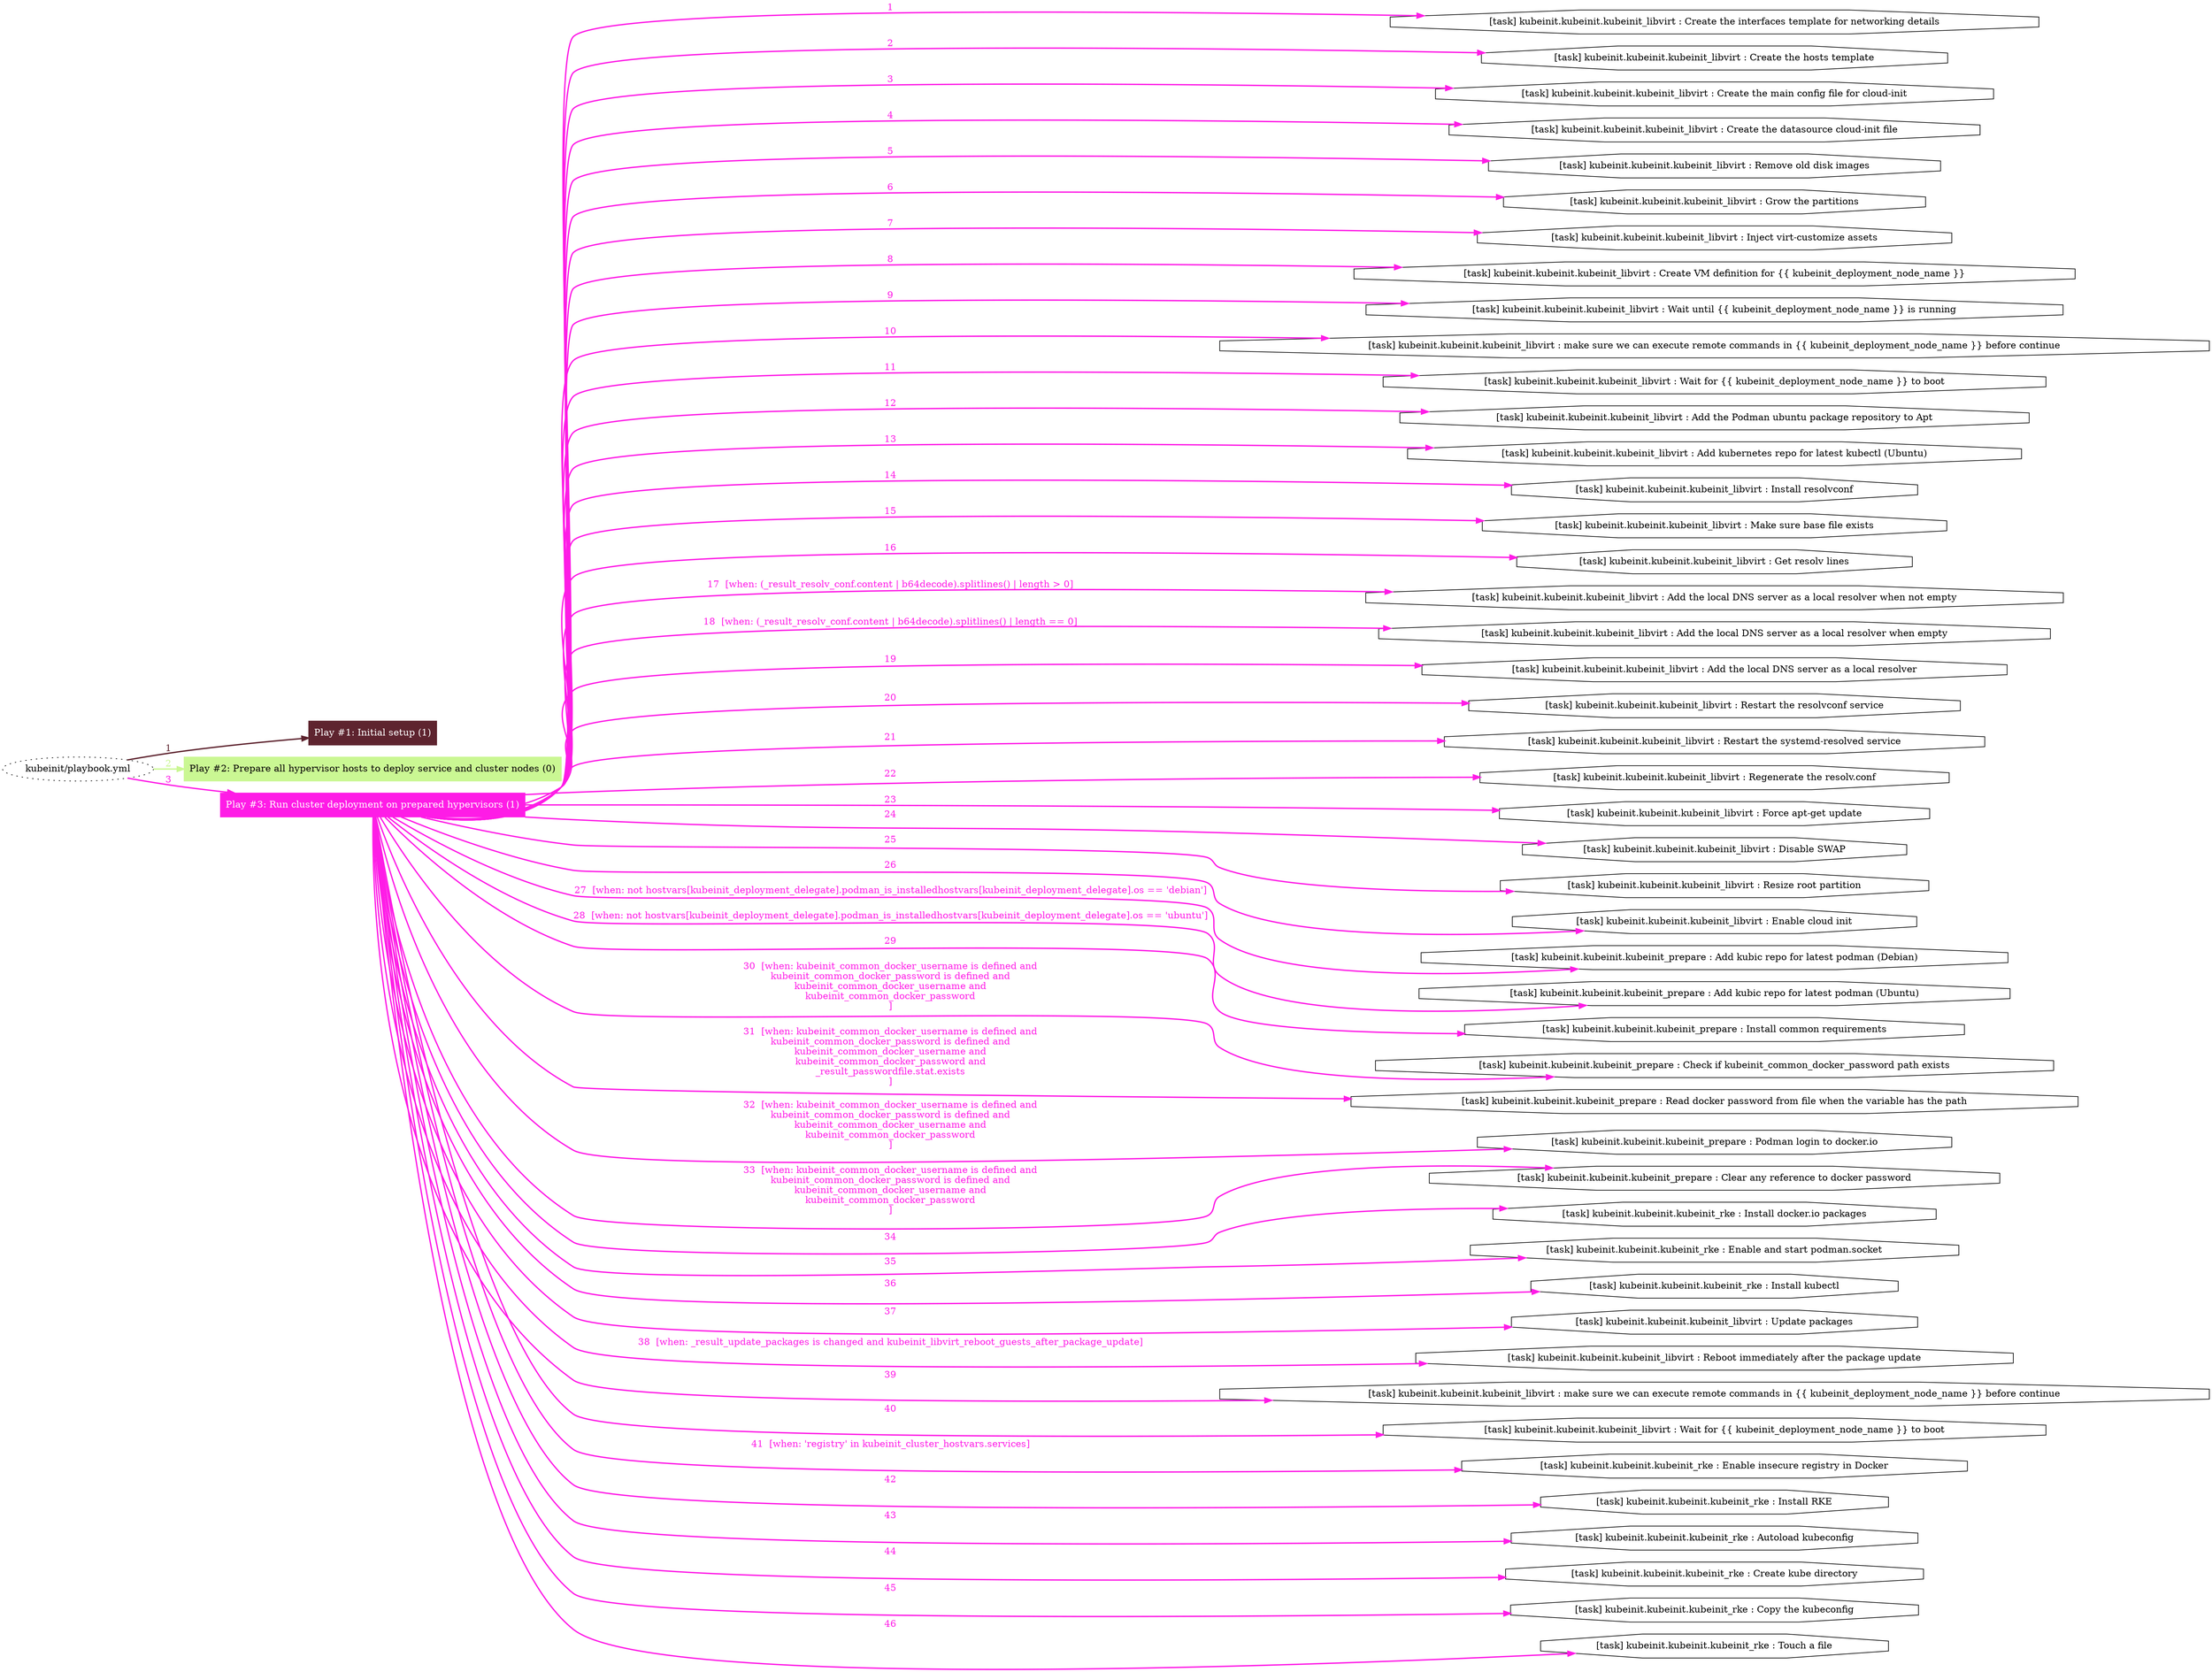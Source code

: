 digraph "kubeinit/playbook.yml "{
	graph [concentrate=true ordering=in rankdir=LR ratio=fill]
	edge [esep=5 sep=10]
	"kubeinit/playbook.yml" [id=root_node style=dotted]
	subgraph "Play #1: Initial setup (1) "{
		"Play #1: Initial setup (1)" [color="#5e242f" fontcolor="#ffffff" id="play_1eca3265-6c8c-43d9-80d0-51a6135ee602" shape=box style=filled tooltip=localhost]
		"kubeinit/playbook.yml" -> "Play #1: Initial setup (1)" [label=1 color="#5e242f" fontcolor="#5e242f" id="edge_32a386ba-8283-4850-a1ab-e1d79aa4c95d" style=bold]
	}
	subgraph "Play #2: Prepare all hypervisor hosts to deploy service and cluster nodes (0) "{
		"Play #2: Prepare all hypervisor hosts to deploy service and cluster nodes (0)" [color="#caf793" fontcolor="#000000" id="play_b42f9c43-c8a6-45bb-abda-b79a94d72e43" shape=box style=filled tooltip=""]
		"kubeinit/playbook.yml" -> "Play #2: Prepare all hypervisor hosts to deploy service and cluster nodes (0)" [label=2 color="#caf793" fontcolor="#caf793" id="edge_98f86592-1b95-43f4-85e7-cd2e4faa13c6" style=bold]
	}
	subgraph "Play #3: Run cluster deployment on prepared hypervisors (1) "{
		"Play #3: Run cluster deployment on prepared hypervisors (1)" [color="#fe1ce6" fontcolor="#ffffff" id="play_abb7db3a-0cdc-4173-bafd-6daaa2c8c834" shape=box style=filled tooltip=localhost]
		"kubeinit/playbook.yml" -> "Play #3: Run cluster deployment on prepared hypervisors (1)" [label=3 color="#fe1ce6" fontcolor="#fe1ce6" id="edge_c4ea33e6-2c8d-49f0-bd3c-e3b6c55946d0" style=bold]
		"task_456c95c4-d401-419c-aa90-a34037b6478c" [label="[task] kubeinit.kubeinit.kubeinit_libvirt : Create the interfaces template for networking details" id="task_456c95c4-d401-419c-aa90-a34037b6478c" shape=octagon tooltip="[task] kubeinit.kubeinit.kubeinit_libvirt : Create the interfaces template for networking details"]
		"Play #3: Run cluster deployment on prepared hypervisors (1)" -> "task_456c95c4-d401-419c-aa90-a34037b6478c" [label=1 color="#fe1ce6" fontcolor="#fe1ce6" id="edge_4cff1f1b-6301-4fdd-98f2-d2b8f62dbc91" style=bold]
		"task_97b70bd5-ef66-439a-b150-60b94198cba4" [label="[task] kubeinit.kubeinit.kubeinit_libvirt : Create the hosts template" id="task_97b70bd5-ef66-439a-b150-60b94198cba4" shape=octagon tooltip="[task] kubeinit.kubeinit.kubeinit_libvirt : Create the hosts template"]
		"Play #3: Run cluster deployment on prepared hypervisors (1)" -> "task_97b70bd5-ef66-439a-b150-60b94198cba4" [label=2 color="#fe1ce6" fontcolor="#fe1ce6" id="edge_3ba4aad9-88bb-4bb7-8e7a-22c1bfe92474" style=bold]
		"task_d451df9d-69da-4496-bd19-6f47265489b9" [label="[task] kubeinit.kubeinit.kubeinit_libvirt : Create the main config file for cloud-init" id="task_d451df9d-69da-4496-bd19-6f47265489b9" shape=octagon tooltip="[task] kubeinit.kubeinit.kubeinit_libvirt : Create the main config file for cloud-init"]
		"Play #3: Run cluster deployment on prepared hypervisors (1)" -> "task_d451df9d-69da-4496-bd19-6f47265489b9" [label=3 color="#fe1ce6" fontcolor="#fe1ce6" id="edge_a2d83fb3-26c7-4fde-996e-267a0f95802b" style=bold]
		"task_a45a439c-dba6-43ae-9e82-3eff7c599459" [label="[task] kubeinit.kubeinit.kubeinit_libvirt : Create the datasource cloud-init file" id="task_a45a439c-dba6-43ae-9e82-3eff7c599459" shape=octagon tooltip="[task] kubeinit.kubeinit.kubeinit_libvirt : Create the datasource cloud-init file"]
		"Play #3: Run cluster deployment on prepared hypervisors (1)" -> "task_a45a439c-dba6-43ae-9e82-3eff7c599459" [label=4 color="#fe1ce6" fontcolor="#fe1ce6" id="edge_46011c3b-27e0-4415-be80-146e79339c64" style=bold]
		"task_936c8ba7-7409-4c9d-97f1-384e29715d06" [label="[task] kubeinit.kubeinit.kubeinit_libvirt : Remove old disk images" id="task_936c8ba7-7409-4c9d-97f1-384e29715d06" shape=octagon tooltip="[task] kubeinit.kubeinit.kubeinit_libvirt : Remove old disk images"]
		"Play #3: Run cluster deployment on prepared hypervisors (1)" -> "task_936c8ba7-7409-4c9d-97f1-384e29715d06" [label=5 color="#fe1ce6" fontcolor="#fe1ce6" id="edge_fe3c5c56-16a3-4d75-a452-dbd8bf0c48f0" style=bold]
		"task_5b6ad855-9e34-4442-b555-e35c67a50734" [label="[task] kubeinit.kubeinit.kubeinit_libvirt : Grow the partitions" id="task_5b6ad855-9e34-4442-b555-e35c67a50734" shape=octagon tooltip="[task] kubeinit.kubeinit.kubeinit_libvirt : Grow the partitions"]
		"Play #3: Run cluster deployment on prepared hypervisors (1)" -> "task_5b6ad855-9e34-4442-b555-e35c67a50734" [label=6 color="#fe1ce6" fontcolor="#fe1ce6" id="edge_ae780798-62a8-4349-a82e-cec97cdc925c" style=bold]
		"task_e3d23569-e307-4f26-b03a-a086ae7ef1b7" [label="[task] kubeinit.kubeinit.kubeinit_libvirt : Inject virt-customize assets" id="task_e3d23569-e307-4f26-b03a-a086ae7ef1b7" shape=octagon tooltip="[task] kubeinit.kubeinit.kubeinit_libvirt : Inject virt-customize assets"]
		"Play #3: Run cluster deployment on prepared hypervisors (1)" -> "task_e3d23569-e307-4f26-b03a-a086ae7ef1b7" [label=7 color="#fe1ce6" fontcolor="#fe1ce6" id="edge_5296f2d4-ce63-4c1d-b1cf-bae9e0b54dab" style=bold]
		"task_5b255631-f2dd-4251-8a31-4ab4891fd5ea" [label="[task] kubeinit.kubeinit.kubeinit_libvirt : Create VM definition for {{ kubeinit_deployment_node_name }}" id="task_5b255631-f2dd-4251-8a31-4ab4891fd5ea" shape=octagon tooltip="[task] kubeinit.kubeinit.kubeinit_libvirt : Create VM definition for {{ kubeinit_deployment_node_name }}"]
		"Play #3: Run cluster deployment on prepared hypervisors (1)" -> "task_5b255631-f2dd-4251-8a31-4ab4891fd5ea" [label=8 color="#fe1ce6" fontcolor="#fe1ce6" id="edge_a0401913-67ce-439c-a21a-0848ef1a492b" style=bold]
		"task_1dde06f7-1625-4f9f-a1a3-8e74f899adfb" [label="[task] kubeinit.kubeinit.kubeinit_libvirt : Wait until {{ kubeinit_deployment_node_name }} is running" id="task_1dde06f7-1625-4f9f-a1a3-8e74f899adfb" shape=octagon tooltip="[task] kubeinit.kubeinit.kubeinit_libvirt : Wait until {{ kubeinit_deployment_node_name }} is running"]
		"Play #3: Run cluster deployment on prepared hypervisors (1)" -> "task_1dde06f7-1625-4f9f-a1a3-8e74f899adfb" [label=9 color="#fe1ce6" fontcolor="#fe1ce6" id="edge_c4b9bfba-fea3-4f1b-849a-328caf9744fa" style=bold]
		"task_d9cafb74-4a36-4621-a621-5392ab6246e4" [label="[task] kubeinit.kubeinit.kubeinit_libvirt : make sure we can execute remote commands in {{ kubeinit_deployment_node_name }} before continue" id="task_d9cafb74-4a36-4621-a621-5392ab6246e4" shape=octagon tooltip="[task] kubeinit.kubeinit.kubeinit_libvirt : make sure we can execute remote commands in {{ kubeinit_deployment_node_name }} before continue"]
		"Play #3: Run cluster deployment on prepared hypervisors (1)" -> "task_d9cafb74-4a36-4621-a621-5392ab6246e4" [label=10 color="#fe1ce6" fontcolor="#fe1ce6" id="edge_b04f3a75-30f3-4a6d-a1d2-65613f700567" style=bold]
		"task_4d8e87f6-5aca-4b34-b895-218747490e9f" [label="[task] kubeinit.kubeinit.kubeinit_libvirt : Wait for {{ kubeinit_deployment_node_name }} to boot" id="task_4d8e87f6-5aca-4b34-b895-218747490e9f" shape=octagon tooltip="[task] kubeinit.kubeinit.kubeinit_libvirt : Wait for {{ kubeinit_deployment_node_name }} to boot"]
		"Play #3: Run cluster deployment on prepared hypervisors (1)" -> "task_4d8e87f6-5aca-4b34-b895-218747490e9f" [label=11 color="#fe1ce6" fontcolor="#fe1ce6" id="edge_cafb02b1-3daf-4694-b7ff-cdb35c341920" style=bold]
		"task_1b05adb1-003f-40f4-85a6-91327b353448" [label="[task] kubeinit.kubeinit.kubeinit_libvirt : Add the Podman ubuntu package repository to Apt" id="task_1b05adb1-003f-40f4-85a6-91327b353448" shape=octagon tooltip="[task] kubeinit.kubeinit.kubeinit_libvirt : Add the Podman ubuntu package repository to Apt"]
		"Play #3: Run cluster deployment on prepared hypervisors (1)" -> "task_1b05adb1-003f-40f4-85a6-91327b353448" [label=12 color="#fe1ce6" fontcolor="#fe1ce6" id="edge_8d712b79-91ce-4da0-9d9f-2cba07488862" style=bold]
		"task_114730c2-31d5-42ca-9eca-ed23f3307689" [label="[task] kubeinit.kubeinit.kubeinit_libvirt : Add kubernetes repo for latest kubectl (Ubuntu)" id="task_114730c2-31d5-42ca-9eca-ed23f3307689" shape=octagon tooltip="[task] kubeinit.kubeinit.kubeinit_libvirt : Add kubernetes repo for latest kubectl (Ubuntu)"]
		"Play #3: Run cluster deployment on prepared hypervisors (1)" -> "task_114730c2-31d5-42ca-9eca-ed23f3307689" [label=13 color="#fe1ce6" fontcolor="#fe1ce6" id="edge_0d0b1bdb-3c0d-4b19-a8ef-280f2b443ef1" style=bold]
		"task_718c96e9-a762-4dbe-a7d2-72e680714daf" [label="[task] kubeinit.kubeinit.kubeinit_libvirt : Install resolvconf" id="task_718c96e9-a762-4dbe-a7d2-72e680714daf" shape=octagon tooltip="[task] kubeinit.kubeinit.kubeinit_libvirt : Install resolvconf"]
		"Play #3: Run cluster deployment on prepared hypervisors (1)" -> "task_718c96e9-a762-4dbe-a7d2-72e680714daf" [label=14 color="#fe1ce6" fontcolor="#fe1ce6" id="edge_5bad1c7d-d4aa-4b70-9f06-01e6a3f928eb" style=bold]
		"task_c3264e9e-3dfe-4340-b8e5-72615ac599d2" [label="[task] kubeinit.kubeinit.kubeinit_libvirt : Make sure base file exists" id="task_c3264e9e-3dfe-4340-b8e5-72615ac599d2" shape=octagon tooltip="[task] kubeinit.kubeinit.kubeinit_libvirt : Make sure base file exists"]
		"Play #3: Run cluster deployment on prepared hypervisors (1)" -> "task_c3264e9e-3dfe-4340-b8e5-72615ac599d2" [label=15 color="#fe1ce6" fontcolor="#fe1ce6" id="edge_c1286054-1be2-4e70-a0db-d5030b95cec8" style=bold]
		"task_31a8f648-c5b0-46b5-8c0b-2a629efaa883" [label="[task] kubeinit.kubeinit.kubeinit_libvirt : Get resolv lines" id="task_31a8f648-c5b0-46b5-8c0b-2a629efaa883" shape=octagon tooltip="[task] kubeinit.kubeinit.kubeinit_libvirt : Get resolv lines"]
		"Play #3: Run cluster deployment on prepared hypervisors (1)" -> "task_31a8f648-c5b0-46b5-8c0b-2a629efaa883" [label=16 color="#fe1ce6" fontcolor="#fe1ce6" id="edge_3b510239-4a8a-46be-97fa-c7c9d205a651" style=bold]
		"task_f0743efc-7636-4a2b-9eb4-9dba343e4745" [label="[task] kubeinit.kubeinit.kubeinit_libvirt : Add the local DNS server as a local resolver when not empty" id="task_f0743efc-7636-4a2b-9eb4-9dba343e4745" shape=octagon tooltip="[task] kubeinit.kubeinit.kubeinit_libvirt : Add the local DNS server as a local resolver when not empty"]
		"Play #3: Run cluster deployment on prepared hypervisors (1)" -> "task_f0743efc-7636-4a2b-9eb4-9dba343e4745" [label="17  [when: (_result_resolv_conf.content | b64decode).splitlines() | length > 0]" color="#fe1ce6" fontcolor="#fe1ce6" id="edge_d1828d81-5b92-4a3c-98f8-28751767b2f1" style=bold]
		"task_6c2e2ad9-b63a-4299-a3ec-e6b9decf8bda" [label="[task] kubeinit.kubeinit.kubeinit_libvirt : Add the local DNS server as a local resolver when empty" id="task_6c2e2ad9-b63a-4299-a3ec-e6b9decf8bda" shape=octagon tooltip="[task] kubeinit.kubeinit.kubeinit_libvirt : Add the local DNS server as a local resolver when empty"]
		"Play #3: Run cluster deployment on prepared hypervisors (1)" -> "task_6c2e2ad9-b63a-4299-a3ec-e6b9decf8bda" [label="18  [when: (_result_resolv_conf.content | b64decode).splitlines() | length == 0]" color="#fe1ce6" fontcolor="#fe1ce6" id="edge_9f590916-a50e-40ce-af1c-ffc184c72d0d" style=bold]
		"task_4bbca1e5-f591-489a-af07-f7bc9ffe9393" [label="[task] kubeinit.kubeinit.kubeinit_libvirt : Add the local DNS server as a local resolver" id="task_4bbca1e5-f591-489a-af07-f7bc9ffe9393" shape=octagon tooltip="[task] kubeinit.kubeinit.kubeinit_libvirt : Add the local DNS server as a local resolver"]
		"Play #3: Run cluster deployment on prepared hypervisors (1)" -> "task_4bbca1e5-f591-489a-af07-f7bc9ffe9393" [label=19 color="#fe1ce6" fontcolor="#fe1ce6" id="edge_321fe24e-57e7-4951-b436-cb93403a612a" style=bold]
		"task_dfe416d9-bb31-48b5-8ed4-2b13b5b27196" [label="[task] kubeinit.kubeinit.kubeinit_libvirt : Restart the resolvconf service" id="task_dfe416d9-bb31-48b5-8ed4-2b13b5b27196" shape=octagon tooltip="[task] kubeinit.kubeinit.kubeinit_libvirt : Restart the resolvconf service"]
		"Play #3: Run cluster deployment on prepared hypervisors (1)" -> "task_dfe416d9-bb31-48b5-8ed4-2b13b5b27196" [label=20 color="#fe1ce6" fontcolor="#fe1ce6" id="edge_3fe83d10-d014-4482-947d-1ba610617a6f" style=bold]
		"task_46b08377-a9a2-454d-bfed-c4bca693c6e7" [label="[task] kubeinit.kubeinit.kubeinit_libvirt : Restart the systemd-resolved service" id="task_46b08377-a9a2-454d-bfed-c4bca693c6e7" shape=octagon tooltip="[task] kubeinit.kubeinit.kubeinit_libvirt : Restart the systemd-resolved service"]
		"Play #3: Run cluster deployment on prepared hypervisors (1)" -> "task_46b08377-a9a2-454d-bfed-c4bca693c6e7" [label=21 color="#fe1ce6" fontcolor="#fe1ce6" id="edge_cc1ad287-d486-4784-80ec-0da7a02b80da" style=bold]
		"task_26bb037b-545e-4606-8c41-29d15840e902" [label="[task] kubeinit.kubeinit.kubeinit_libvirt : Regenerate the resolv.conf" id="task_26bb037b-545e-4606-8c41-29d15840e902" shape=octagon tooltip="[task] kubeinit.kubeinit.kubeinit_libvirt : Regenerate the resolv.conf"]
		"Play #3: Run cluster deployment on prepared hypervisors (1)" -> "task_26bb037b-545e-4606-8c41-29d15840e902" [label=22 color="#fe1ce6" fontcolor="#fe1ce6" id="edge_40cb2803-c59e-4fdf-97e2-b3e0a7fd2473" style=bold]
		"task_311214a3-5961-4219-bfb7-b4708da18d23" [label="[task] kubeinit.kubeinit.kubeinit_libvirt : Force apt-get update" id="task_311214a3-5961-4219-bfb7-b4708da18d23" shape=octagon tooltip="[task] kubeinit.kubeinit.kubeinit_libvirt : Force apt-get update"]
		"Play #3: Run cluster deployment on prepared hypervisors (1)" -> "task_311214a3-5961-4219-bfb7-b4708da18d23" [label=23 color="#fe1ce6" fontcolor="#fe1ce6" id="edge_89785265-6e9e-45c2-abee-ee56948293bd" style=bold]
		"task_e7618f5a-6133-46ec-b567-62f1e68fc32d" [label="[task] kubeinit.kubeinit.kubeinit_libvirt : Disable SWAP" id="task_e7618f5a-6133-46ec-b567-62f1e68fc32d" shape=octagon tooltip="[task] kubeinit.kubeinit.kubeinit_libvirt : Disable SWAP"]
		"Play #3: Run cluster deployment on prepared hypervisors (1)" -> "task_e7618f5a-6133-46ec-b567-62f1e68fc32d" [label=24 color="#fe1ce6" fontcolor="#fe1ce6" id="edge_864fc7d9-9bb9-474d-a14d-439e7a43c270" style=bold]
		"task_948de0d3-155d-4609-a87b-2b43d3d9d242" [label="[task] kubeinit.kubeinit.kubeinit_libvirt : Resize root partition" id="task_948de0d3-155d-4609-a87b-2b43d3d9d242" shape=octagon tooltip="[task] kubeinit.kubeinit.kubeinit_libvirt : Resize root partition"]
		"Play #3: Run cluster deployment on prepared hypervisors (1)" -> "task_948de0d3-155d-4609-a87b-2b43d3d9d242" [label=25 color="#fe1ce6" fontcolor="#fe1ce6" id="edge_c7ca965d-3add-411a-92e5-216ee4df6d1d" style=bold]
		"task_ba088937-57d7-4da8-88c8-da3f1093c4f4" [label="[task] kubeinit.kubeinit.kubeinit_libvirt : Enable cloud init" id="task_ba088937-57d7-4da8-88c8-da3f1093c4f4" shape=octagon tooltip="[task] kubeinit.kubeinit.kubeinit_libvirt : Enable cloud init"]
		"Play #3: Run cluster deployment on prepared hypervisors (1)" -> "task_ba088937-57d7-4da8-88c8-da3f1093c4f4" [label=26 color="#fe1ce6" fontcolor="#fe1ce6" id="edge_20676ba4-db73-4f9b-a306-716e5993036f" style=bold]
		"task_a717f0f8-462e-443c-8e46-d31881822907" [label="[task] kubeinit.kubeinit.kubeinit_prepare : Add kubic repo for latest podman (Debian)" id="task_a717f0f8-462e-443c-8e46-d31881822907" shape=octagon tooltip="[task] kubeinit.kubeinit.kubeinit_prepare : Add kubic repo for latest podman (Debian)"]
		"Play #3: Run cluster deployment on prepared hypervisors (1)" -> "task_a717f0f8-462e-443c-8e46-d31881822907" [label="27  [when: not hostvars[kubeinit_deployment_delegate].podman_is_installedhostvars[kubeinit_deployment_delegate].os == 'debian']" color="#fe1ce6" fontcolor="#fe1ce6" id="edge_0e32302e-7214-4f60-96d0-8b6990c49dea" style=bold]
		"task_ab737fbb-d926-4d86-a0ed-a23c62c79c7a" [label="[task] kubeinit.kubeinit.kubeinit_prepare : Add kubic repo for latest podman (Ubuntu)" id="task_ab737fbb-d926-4d86-a0ed-a23c62c79c7a" shape=octagon tooltip="[task] kubeinit.kubeinit.kubeinit_prepare : Add kubic repo for latest podman (Ubuntu)"]
		"Play #3: Run cluster deployment on prepared hypervisors (1)" -> "task_ab737fbb-d926-4d86-a0ed-a23c62c79c7a" [label="28  [when: not hostvars[kubeinit_deployment_delegate].podman_is_installedhostvars[kubeinit_deployment_delegate].os == 'ubuntu']" color="#fe1ce6" fontcolor="#fe1ce6" id="edge_747f7919-67bb-44e7-aece-1daf5695c3f3" style=bold]
		"task_c0a229dd-8896-4fbf-b8a4-998ad699c4c4" [label="[task] kubeinit.kubeinit.kubeinit_prepare : Install common requirements" id="task_c0a229dd-8896-4fbf-b8a4-998ad699c4c4" shape=octagon tooltip="[task] kubeinit.kubeinit.kubeinit_prepare : Install common requirements"]
		"Play #3: Run cluster deployment on prepared hypervisors (1)" -> "task_c0a229dd-8896-4fbf-b8a4-998ad699c4c4" [label=29 color="#fe1ce6" fontcolor="#fe1ce6" id="edge_627078f6-7ed5-48d6-907e-298ec285b6e1" style=bold]
		"task_32102365-bf09-4b49-a603-49d950fbb2e5" [label="[task] kubeinit.kubeinit.kubeinit_prepare : Check if kubeinit_common_docker_password path exists" id="task_32102365-bf09-4b49-a603-49d950fbb2e5" shape=octagon tooltip="[task] kubeinit.kubeinit.kubeinit_prepare : Check if kubeinit_common_docker_password path exists"]
		"Play #3: Run cluster deployment on prepared hypervisors (1)" -> "task_32102365-bf09-4b49-a603-49d950fbb2e5" [label="30  [when: kubeinit_common_docker_username is defined and
kubeinit_common_docker_password is defined and
kubeinit_common_docker_username and
kubeinit_common_docker_password
]" color="#fe1ce6" fontcolor="#fe1ce6" id="edge_4ab40537-1557-4c28-b405-6112f24e926b" style=bold]
		"task_63952d70-618c-49ae-aba9-4a3525c8801b" [label="[task] kubeinit.kubeinit.kubeinit_prepare : Read docker password from file when the variable has the path" id="task_63952d70-618c-49ae-aba9-4a3525c8801b" shape=octagon tooltip="[task] kubeinit.kubeinit.kubeinit_prepare : Read docker password from file when the variable has the path"]
		"Play #3: Run cluster deployment on prepared hypervisors (1)" -> "task_63952d70-618c-49ae-aba9-4a3525c8801b" [label="31  [when: kubeinit_common_docker_username is defined and
kubeinit_common_docker_password is defined and
kubeinit_common_docker_username and
kubeinit_common_docker_password and
_result_passwordfile.stat.exists
]" color="#fe1ce6" fontcolor="#fe1ce6" id="edge_883d37d0-f5e7-44bc-ae43-fcca9180f0a3" style=bold]
		"task_ddf1f6fd-04cb-4039-aaf2-a0aa2214612a" [label="[task] kubeinit.kubeinit.kubeinit_prepare : Podman login to docker.io" id="task_ddf1f6fd-04cb-4039-aaf2-a0aa2214612a" shape=octagon tooltip="[task] kubeinit.kubeinit.kubeinit_prepare : Podman login to docker.io"]
		"Play #3: Run cluster deployment on prepared hypervisors (1)" -> "task_ddf1f6fd-04cb-4039-aaf2-a0aa2214612a" [label="32  [when: kubeinit_common_docker_username is defined and
kubeinit_common_docker_password is defined and
kubeinit_common_docker_username and
kubeinit_common_docker_password
]" color="#fe1ce6" fontcolor="#fe1ce6" id="edge_934c95c0-4642-4763-b17b-3a13eeddf696" style=bold]
		"task_6343e5b1-6043-421a-b7d0-9329b38df561" [label="[task] kubeinit.kubeinit.kubeinit_prepare : Clear any reference to docker password" id="task_6343e5b1-6043-421a-b7d0-9329b38df561" shape=octagon tooltip="[task] kubeinit.kubeinit.kubeinit_prepare : Clear any reference to docker password"]
		"Play #3: Run cluster deployment on prepared hypervisors (1)" -> "task_6343e5b1-6043-421a-b7d0-9329b38df561" [label="33  [when: kubeinit_common_docker_username is defined and
kubeinit_common_docker_password is defined and
kubeinit_common_docker_username and
kubeinit_common_docker_password
]" color="#fe1ce6" fontcolor="#fe1ce6" id="edge_b1c011f5-1df1-4348-836b-1b1ff9068a59" style=bold]
		"task_57c1a93c-56cc-4b15-bff5-71c2fd82a944" [label="[task] kubeinit.kubeinit.kubeinit_rke : Install docker.io packages" id="task_57c1a93c-56cc-4b15-bff5-71c2fd82a944" shape=octagon tooltip="[task] kubeinit.kubeinit.kubeinit_rke : Install docker.io packages"]
		"Play #3: Run cluster deployment on prepared hypervisors (1)" -> "task_57c1a93c-56cc-4b15-bff5-71c2fd82a944" [label=34 color="#fe1ce6" fontcolor="#fe1ce6" id="edge_4ba5da13-7e79-4e40-b753-39964fcdad3c" style=bold]
		"task_f03f07d3-037d-46bd-a9d0-338021b15b56" [label="[task] kubeinit.kubeinit.kubeinit_rke : Enable and start podman.socket" id="task_f03f07d3-037d-46bd-a9d0-338021b15b56" shape=octagon tooltip="[task] kubeinit.kubeinit.kubeinit_rke : Enable and start podman.socket"]
		"Play #3: Run cluster deployment on prepared hypervisors (1)" -> "task_f03f07d3-037d-46bd-a9d0-338021b15b56" [label=35 color="#fe1ce6" fontcolor="#fe1ce6" id="edge_c8069dce-f05b-4fbd-b78d-eafff0fabdc3" style=bold]
		"task_39c31972-c426-4b84-b121-f071de0c08ae" [label="[task] kubeinit.kubeinit.kubeinit_rke : Install kubectl" id="task_39c31972-c426-4b84-b121-f071de0c08ae" shape=octagon tooltip="[task] kubeinit.kubeinit.kubeinit_rke : Install kubectl"]
		"Play #3: Run cluster deployment on prepared hypervisors (1)" -> "task_39c31972-c426-4b84-b121-f071de0c08ae" [label=36 color="#fe1ce6" fontcolor="#fe1ce6" id="edge_ebcc853f-42d6-41b1-bfb3-efb21523681e" style=bold]
		"task_883655d4-04b5-4655-874e-a32495c3f710" [label="[task] kubeinit.kubeinit.kubeinit_libvirt : Update packages" id="task_883655d4-04b5-4655-874e-a32495c3f710" shape=octagon tooltip="[task] kubeinit.kubeinit.kubeinit_libvirt : Update packages"]
		"Play #3: Run cluster deployment on prepared hypervisors (1)" -> "task_883655d4-04b5-4655-874e-a32495c3f710" [label=37 color="#fe1ce6" fontcolor="#fe1ce6" id="edge_4b1f2df2-71ff-43f6-8286-7191275096a1" style=bold]
		"task_a8da2fa9-880b-4367-ad53-c237f6918013" [label="[task] kubeinit.kubeinit.kubeinit_libvirt : Reboot immediately after the package update" id="task_a8da2fa9-880b-4367-ad53-c237f6918013" shape=octagon tooltip="[task] kubeinit.kubeinit.kubeinit_libvirt : Reboot immediately after the package update"]
		"Play #3: Run cluster deployment on prepared hypervisors (1)" -> "task_a8da2fa9-880b-4367-ad53-c237f6918013" [label="38  [when: _result_update_packages is changed and kubeinit_libvirt_reboot_guests_after_package_update]" color="#fe1ce6" fontcolor="#fe1ce6" id="edge_c5a19ef0-f5d4-4892-9856-516868c5ba4f" style=bold]
		"task_32c2ec37-8786-4bd2-b1b8-ab4ad0bf1bc9" [label="[task] kubeinit.kubeinit.kubeinit_libvirt : make sure we can execute remote commands in {{ kubeinit_deployment_node_name }} before continue" id="task_32c2ec37-8786-4bd2-b1b8-ab4ad0bf1bc9" shape=octagon tooltip="[task] kubeinit.kubeinit.kubeinit_libvirt : make sure we can execute remote commands in {{ kubeinit_deployment_node_name }} before continue"]
		"Play #3: Run cluster deployment on prepared hypervisors (1)" -> "task_32c2ec37-8786-4bd2-b1b8-ab4ad0bf1bc9" [label=39 color="#fe1ce6" fontcolor="#fe1ce6" id="edge_75a34385-a045-43ca-972f-7246dbbb31a8" style=bold]
		"task_ad8a8ce5-d5e3-43e4-9f81-8bafe06ada14" [label="[task] kubeinit.kubeinit.kubeinit_libvirt : Wait for {{ kubeinit_deployment_node_name }} to boot" id="task_ad8a8ce5-d5e3-43e4-9f81-8bafe06ada14" shape=octagon tooltip="[task] kubeinit.kubeinit.kubeinit_libvirt : Wait for {{ kubeinit_deployment_node_name }} to boot"]
		"Play #3: Run cluster deployment on prepared hypervisors (1)" -> "task_ad8a8ce5-d5e3-43e4-9f81-8bafe06ada14" [label=40 color="#fe1ce6" fontcolor="#fe1ce6" id="edge_bc228b8d-99ab-4570-b98a-f2ee5e82e006" style=bold]
		"task_bc4e6784-a436-4733-b6cf-7d013de88758" [label="[task] kubeinit.kubeinit.kubeinit_rke : Enable insecure registry in Docker" id="task_bc4e6784-a436-4733-b6cf-7d013de88758" shape=octagon tooltip="[task] kubeinit.kubeinit.kubeinit_rke : Enable insecure registry in Docker"]
		"Play #3: Run cluster deployment on prepared hypervisors (1)" -> "task_bc4e6784-a436-4733-b6cf-7d013de88758" [label="41  [when: 'registry' in kubeinit_cluster_hostvars.services]" color="#fe1ce6" fontcolor="#fe1ce6" id="edge_1100cf43-3382-442e-be09-2ba7e835a5b6" style=bold]
		"task_ade567f8-d209-4fc6-8a46-64ba6ceb649b" [label="[task] kubeinit.kubeinit.kubeinit_rke : Install RKE" id="task_ade567f8-d209-4fc6-8a46-64ba6ceb649b" shape=octagon tooltip="[task] kubeinit.kubeinit.kubeinit_rke : Install RKE"]
		"Play #3: Run cluster deployment on prepared hypervisors (1)" -> "task_ade567f8-d209-4fc6-8a46-64ba6ceb649b" [label=42 color="#fe1ce6" fontcolor="#fe1ce6" id="edge_d5215ed9-af31-4745-acfc-7c5ca34737b3" style=bold]
		"task_b06557bf-bcf1-4794-a66b-ad341bc66360" [label="[task] kubeinit.kubeinit.kubeinit_rke : Autoload kubeconfig" id="task_b06557bf-bcf1-4794-a66b-ad341bc66360" shape=octagon tooltip="[task] kubeinit.kubeinit.kubeinit_rke : Autoload kubeconfig"]
		"Play #3: Run cluster deployment on prepared hypervisors (1)" -> "task_b06557bf-bcf1-4794-a66b-ad341bc66360" [label=43 color="#fe1ce6" fontcolor="#fe1ce6" id="edge_205216d5-7e71-466e-826e-0c4fd67bc3ce" style=bold]
		"task_fea38ce2-657c-41ce-8b51-096914e0b45e" [label="[task] kubeinit.kubeinit.kubeinit_rke : Create kube directory" id="task_fea38ce2-657c-41ce-8b51-096914e0b45e" shape=octagon tooltip="[task] kubeinit.kubeinit.kubeinit_rke : Create kube directory"]
		"Play #3: Run cluster deployment on prepared hypervisors (1)" -> "task_fea38ce2-657c-41ce-8b51-096914e0b45e" [label=44 color="#fe1ce6" fontcolor="#fe1ce6" id="edge_ddda735b-a323-4eb0-9752-6e0e32e21a1c" style=bold]
		"task_93bc7062-e5ac-48a9-8ecb-869aef008195" [label="[task] kubeinit.kubeinit.kubeinit_rke : Copy the kubeconfig" id="task_93bc7062-e5ac-48a9-8ecb-869aef008195" shape=octagon tooltip="[task] kubeinit.kubeinit.kubeinit_rke : Copy the kubeconfig"]
		"Play #3: Run cluster deployment on prepared hypervisors (1)" -> "task_93bc7062-e5ac-48a9-8ecb-869aef008195" [label=45 color="#fe1ce6" fontcolor="#fe1ce6" id="edge_50b804af-3af2-430b-80ef-9f89ca09230a" style=bold]
		"task_5313bfdb-31ba-4081-b423-687b0acdf5ce" [label="[task] kubeinit.kubeinit.kubeinit_rke : Touch a file" id="task_5313bfdb-31ba-4081-b423-687b0acdf5ce" shape=octagon tooltip="[task] kubeinit.kubeinit.kubeinit_rke : Touch a file"]
		"Play #3: Run cluster deployment on prepared hypervisors (1)" -> "task_5313bfdb-31ba-4081-b423-687b0acdf5ce" [label=46 color="#fe1ce6" fontcolor="#fe1ce6" id="edge_c59aa763-acc1-4a2a-b049-4db4d2e18331" style=bold]
	}
}
